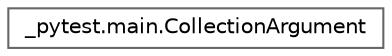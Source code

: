 digraph "Graphical Class Hierarchy"
{
 // LATEX_PDF_SIZE
  bgcolor="transparent";
  edge [fontname=Helvetica,fontsize=10,labelfontname=Helvetica,labelfontsize=10];
  node [fontname=Helvetica,fontsize=10,shape=box,height=0.2,width=0.4];
  rankdir="LR";
  Node0 [id="Node000000",label="_pytest.main.CollectionArgument",height=0.2,width=0.4,color="grey40", fillcolor="white", style="filled",URL="$class__pytest_1_1main_1_1_collection_argument.html",tooltip=" "];
}
